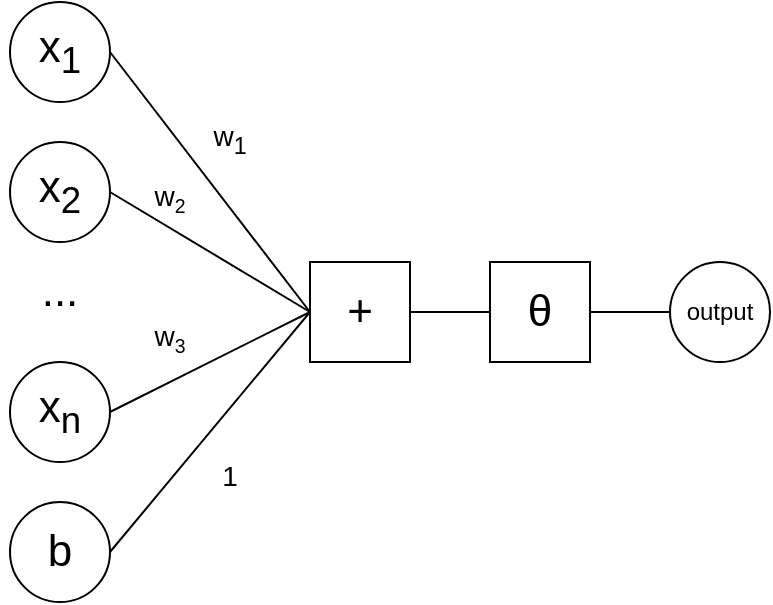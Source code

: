 <mxfile version="24.2.2" type="github">
  <diagram name="Page-1" id="YHnzCbg9CkggHjTMvFc3">
    <mxGraphModel dx="1050" dy="557" grid="1" gridSize="10" guides="1" tooltips="1" connect="1" arrows="1" fold="1" page="1" pageScale="1" pageWidth="850" pageHeight="1100" math="0" shadow="0">
      <root>
        <mxCell id="0" />
        <mxCell id="1" parent="0" />
        <mxCell id="m0lid5TEmWFEUcOBCwKi-1" value="&lt;font style=&quot;font-size: 22px;&quot;&gt;x&lt;sub&gt;1&lt;/sub&gt;&lt;/font&gt;" style="ellipse;whiteSpace=wrap;html=1;aspect=fixed;" vertex="1" parent="1">
          <mxGeometry x="80" y="120" width="50" height="50" as="geometry" />
        </mxCell>
        <mxCell id="m0lid5TEmWFEUcOBCwKi-2" value="&lt;font style=&quot;font-size: 22px;&quot;&gt;x&lt;sub&gt;2&lt;/sub&gt;&lt;/font&gt;" style="ellipse;whiteSpace=wrap;html=1;aspect=fixed;" vertex="1" parent="1">
          <mxGeometry x="80" y="190" width="50" height="50" as="geometry" />
        </mxCell>
        <mxCell id="m0lid5TEmWFEUcOBCwKi-3" value="&lt;font style=&quot;font-size: 22px;&quot;&gt;x&lt;sub&gt;n&lt;/sub&gt;&lt;/font&gt;" style="ellipse;whiteSpace=wrap;html=1;aspect=fixed;" vertex="1" parent="1">
          <mxGeometry x="80" y="300" width="50" height="50" as="geometry" />
        </mxCell>
        <mxCell id="m0lid5TEmWFEUcOBCwKi-4" value="&lt;font style=&quot;font-size: 22px;&quot;&gt;+&lt;/font&gt;" style="rounded=0;whiteSpace=wrap;html=1;" vertex="1" parent="1">
          <mxGeometry x="230" y="250" width="50" height="50" as="geometry" />
        </mxCell>
        <mxCell id="m0lid5TEmWFEUcOBCwKi-5" value="&lt;font style=&quot;font-size: 22px;&quot;&gt;θ&lt;/font&gt;" style="rounded=0;whiteSpace=wrap;html=1;" vertex="1" parent="1">
          <mxGeometry x="320" y="250" width="50" height="50" as="geometry" />
        </mxCell>
        <mxCell id="m0lid5TEmWFEUcOBCwKi-6" value="&lt;font style=&quot;font-size: 22px;&quot;&gt;b&lt;/font&gt;" style="ellipse;whiteSpace=wrap;html=1;aspect=fixed;" vertex="1" parent="1">
          <mxGeometry x="80" y="370" width="50" height="50" as="geometry" />
        </mxCell>
        <mxCell id="m0lid5TEmWFEUcOBCwKi-7" value="&lt;font style=&quot;font-size: 22px;&quot;&gt;...&lt;/font&gt;" style="text;html=1;align=center;verticalAlign=middle;whiteSpace=wrap;rounded=0;" vertex="1" parent="1">
          <mxGeometry x="75" y="250" width="60" height="30" as="geometry" />
        </mxCell>
        <mxCell id="m0lid5TEmWFEUcOBCwKi-8" value="" style="endArrow=none;html=1;rounded=0;exitX=1;exitY=0.5;exitDx=0;exitDy=0;entryX=0;entryY=0.5;entryDx=0;entryDy=0;" edge="1" parent="1" source="m0lid5TEmWFEUcOBCwKi-1" target="m0lid5TEmWFEUcOBCwKi-4">
          <mxGeometry width="50" height="50" relative="1" as="geometry">
            <mxPoint x="470" y="270" as="sourcePoint" />
            <mxPoint x="520" y="220" as="targetPoint" />
          </mxGeometry>
        </mxCell>
        <mxCell id="m0lid5TEmWFEUcOBCwKi-9" value="" style="endArrow=none;html=1;rounded=0;exitX=1;exitY=0.5;exitDx=0;exitDy=0;entryX=0;entryY=0.5;entryDx=0;entryDy=0;" edge="1" parent="1" source="m0lid5TEmWFEUcOBCwKi-2" target="m0lid5TEmWFEUcOBCwKi-4">
          <mxGeometry width="50" height="50" relative="1" as="geometry">
            <mxPoint x="470" y="270" as="sourcePoint" />
            <mxPoint x="520" y="220" as="targetPoint" />
          </mxGeometry>
        </mxCell>
        <mxCell id="m0lid5TEmWFEUcOBCwKi-10" value="" style="endArrow=none;html=1;rounded=0;exitX=1;exitY=0.5;exitDx=0;exitDy=0;entryX=0;entryY=0.5;entryDx=0;entryDy=0;" edge="1" parent="1" source="m0lid5TEmWFEUcOBCwKi-3" target="m0lid5TEmWFEUcOBCwKi-4">
          <mxGeometry width="50" height="50" relative="1" as="geometry">
            <mxPoint x="470" y="270" as="sourcePoint" />
            <mxPoint x="520" y="220" as="targetPoint" />
          </mxGeometry>
        </mxCell>
        <mxCell id="m0lid5TEmWFEUcOBCwKi-11" value="" style="endArrow=none;html=1;rounded=0;exitX=1;exitY=0.5;exitDx=0;exitDy=0;entryX=0;entryY=0.5;entryDx=0;entryDy=0;" edge="1" parent="1" source="m0lid5TEmWFEUcOBCwKi-6" target="m0lid5TEmWFEUcOBCwKi-4">
          <mxGeometry width="50" height="50" relative="1" as="geometry">
            <mxPoint x="470" y="270" as="sourcePoint" />
            <mxPoint x="520" y="220" as="targetPoint" />
          </mxGeometry>
        </mxCell>
        <mxCell id="m0lid5TEmWFEUcOBCwKi-15" value="" style="endArrow=none;html=1;rounded=0;exitX=1;exitY=0.5;exitDx=0;exitDy=0;entryX=0;entryY=0.5;entryDx=0;entryDy=0;" edge="1" parent="1" source="m0lid5TEmWFEUcOBCwKi-4" target="m0lid5TEmWFEUcOBCwKi-5">
          <mxGeometry width="50" height="50" relative="1" as="geometry">
            <mxPoint x="470" y="270" as="sourcePoint" />
            <mxPoint x="520" y="220" as="targetPoint" />
          </mxGeometry>
        </mxCell>
        <mxCell id="m0lid5TEmWFEUcOBCwKi-18" value="&lt;span style=&quot;font-size: 14px;&quot;&gt;w&lt;sub&gt;1&lt;/sub&gt;&lt;/span&gt;" style="text;html=1;align=center;verticalAlign=middle;whiteSpace=wrap;rounded=0;fontSize=22;" vertex="1" parent="1">
          <mxGeometry x="160" y="170" width="60" height="30" as="geometry" />
        </mxCell>
        <mxCell id="m0lid5TEmWFEUcOBCwKi-19" value="&lt;span style=&quot;font-size: 14px;&quot;&gt;w&lt;/span&gt;&lt;span style=&quot;font-size: 11.667px;&quot;&gt;&lt;sub&gt;2&lt;/sub&gt;&lt;/span&gt;" style="text;html=1;align=center;verticalAlign=middle;whiteSpace=wrap;rounded=0;fontSize=22;" vertex="1" parent="1">
          <mxGeometry x="130" y="200" width="60" height="30" as="geometry" />
        </mxCell>
        <mxCell id="m0lid5TEmWFEUcOBCwKi-23" value="&lt;span style=&quot;font-size: 14px;&quot;&gt;w&lt;/span&gt;&lt;span style=&quot;font-size: 11.667px;&quot;&gt;&lt;sub&gt;3&lt;/sub&gt;&lt;/span&gt;" style="text;html=1;align=center;verticalAlign=middle;whiteSpace=wrap;rounded=0;fontSize=22;" vertex="1" parent="1">
          <mxGeometry x="130" y="270" width="60" height="30" as="geometry" />
        </mxCell>
        <mxCell id="m0lid5TEmWFEUcOBCwKi-24" value="&lt;span style=&quot;font-size: 14px;&quot;&gt;1&lt;/span&gt;" style="text;html=1;align=center;verticalAlign=middle;whiteSpace=wrap;rounded=0;fontSize=22;" vertex="1" parent="1">
          <mxGeometry x="160" y="340" width="60" height="30" as="geometry" />
        </mxCell>
        <mxCell id="m0lid5TEmWFEUcOBCwKi-25" value="output" style="ellipse;whiteSpace=wrap;html=1;aspect=fixed;" vertex="1" parent="1">
          <mxGeometry x="410" y="250" width="50" height="50" as="geometry" />
        </mxCell>
        <mxCell id="m0lid5TEmWFEUcOBCwKi-26" value="" style="endArrow=none;html=1;rounded=0;exitX=1;exitY=0.5;exitDx=0;exitDy=0;entryX=0;entryY=0.5;entryDx=0;entryDy=0;" edge="1" parent="1" source="m0lid5TEmWFEUcOBCwKi-5" target="m0lid5TEmWFEUcOBCwKi-25">
          <mxGeometry width="50" height="50" relative="1" as="geometry">
            <mxPoint x="470" y="270" as="sourcePoint" />
            <mxPoint x="520" y="220" as="targetPoint" />
          </mxGeometry>
        </mxCell>
      </root>
    </mxGraphModel>
  </diagram>
</mxfile>
